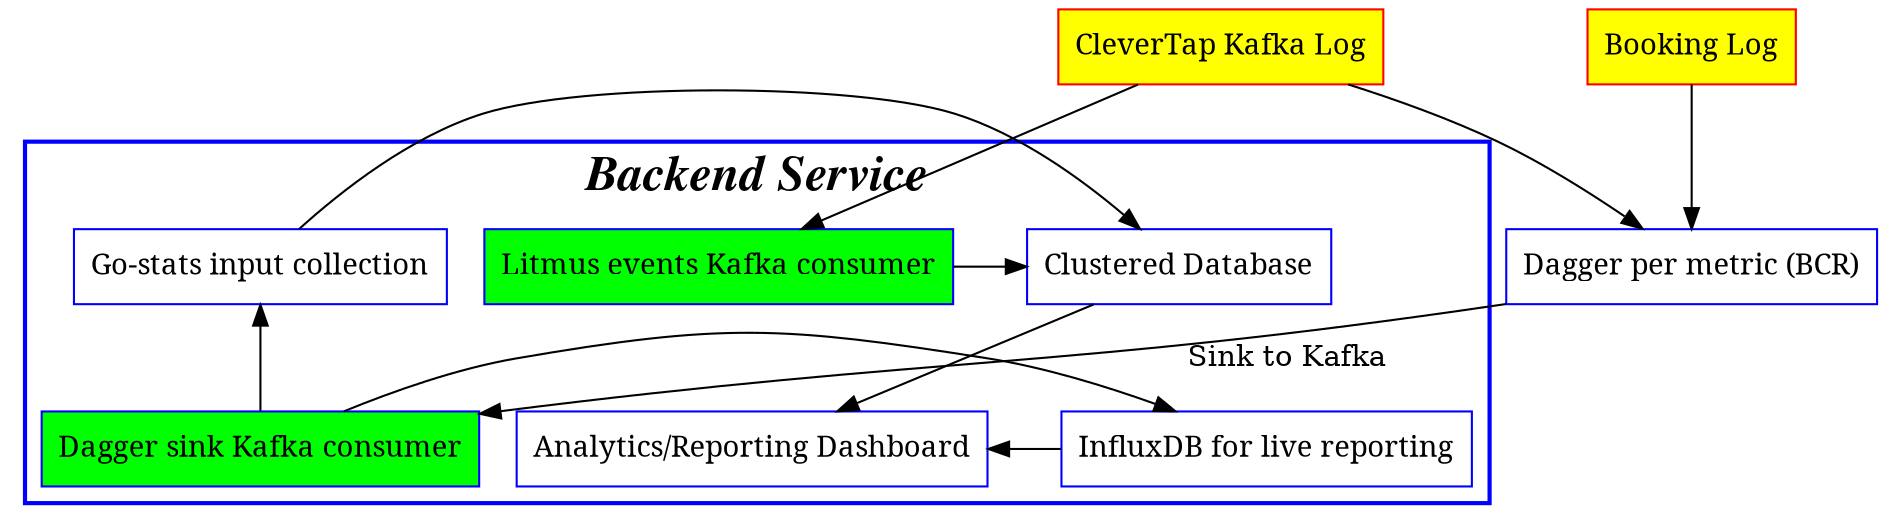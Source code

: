 digraph agg_arch {
        node[shape=record color=blue]
        subgraph level0 {
        entity1 [fontname="serif" label="CleverTap Kafka Log", color=red, fillcolor=yellow, style=filled];
        entity2 [fontname="serif" label="Dagger per metric (BCR)"];
        entity3 [fontname="serif" label="Booking Log", color=red, fillcolor=yellow, style=filled];
        }

        subgraph cluster_level1 {
            color=blue style=bold fontname="times bold italic" fontsize=24 label = "Backend Service";
            block1 [fontname="serif" label="Clustered Database", shape=box];
            block2 [fontname="serif" label="Litmus events Kafka consumer", shape=box, fillcolor=green, style=filled];
            block3 [fontname="serif" label="Analytics/Reporting Dashboard", shape=box];
            block4 [fontname="serif" label="Dagger sink Kafka consumer", shape=box, fillcolor=green, style=filled];
            block5 [fontname="serif" label="InfluxDB for live reporting", shape=box];
            block6 [fontname="serif" label="Go-stats input collection", shape=box];
        {rank=same; block1, block2, block6}
        {rank=same; block3, block4, block5}
        }
        entity1->entity2
        entity3->entity2
        entity1->block2
        entity2->block4 [label="Sink to Kafka"]
        block2->block1
        block4->block6
        block4->block5
        block5->block3
        block1->block3
        block6->block1
}
